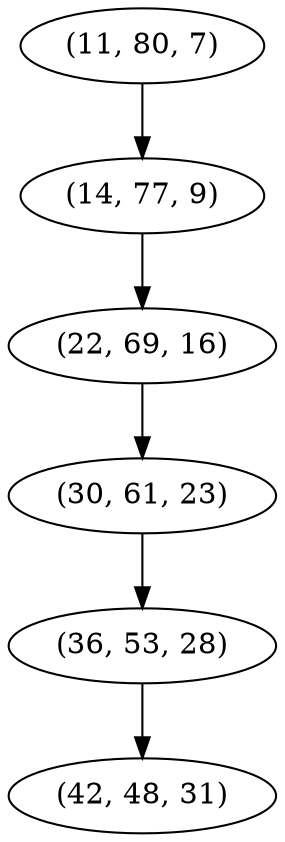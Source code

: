 digraph tree {
    "(11, 80, 7)";
    "(14, 77, 9)";
    "(22, 69, 16)";
    "(30, 61, 23)";
    "(36, 53, 28)";
    "(42, 48, 31)";
    "(11, 80, 7)" -> "(14, 77, 9)";
    "(14, 77, 9)" -> "(22, 69, 16)";
    "(22, 69, 16)" -> "(30, 61, 23)";
    "(30, 61, 23)" -> "(36, 53, 28)";
    "(36, 53, 28)" -> "(42, 48, 31)";
}
